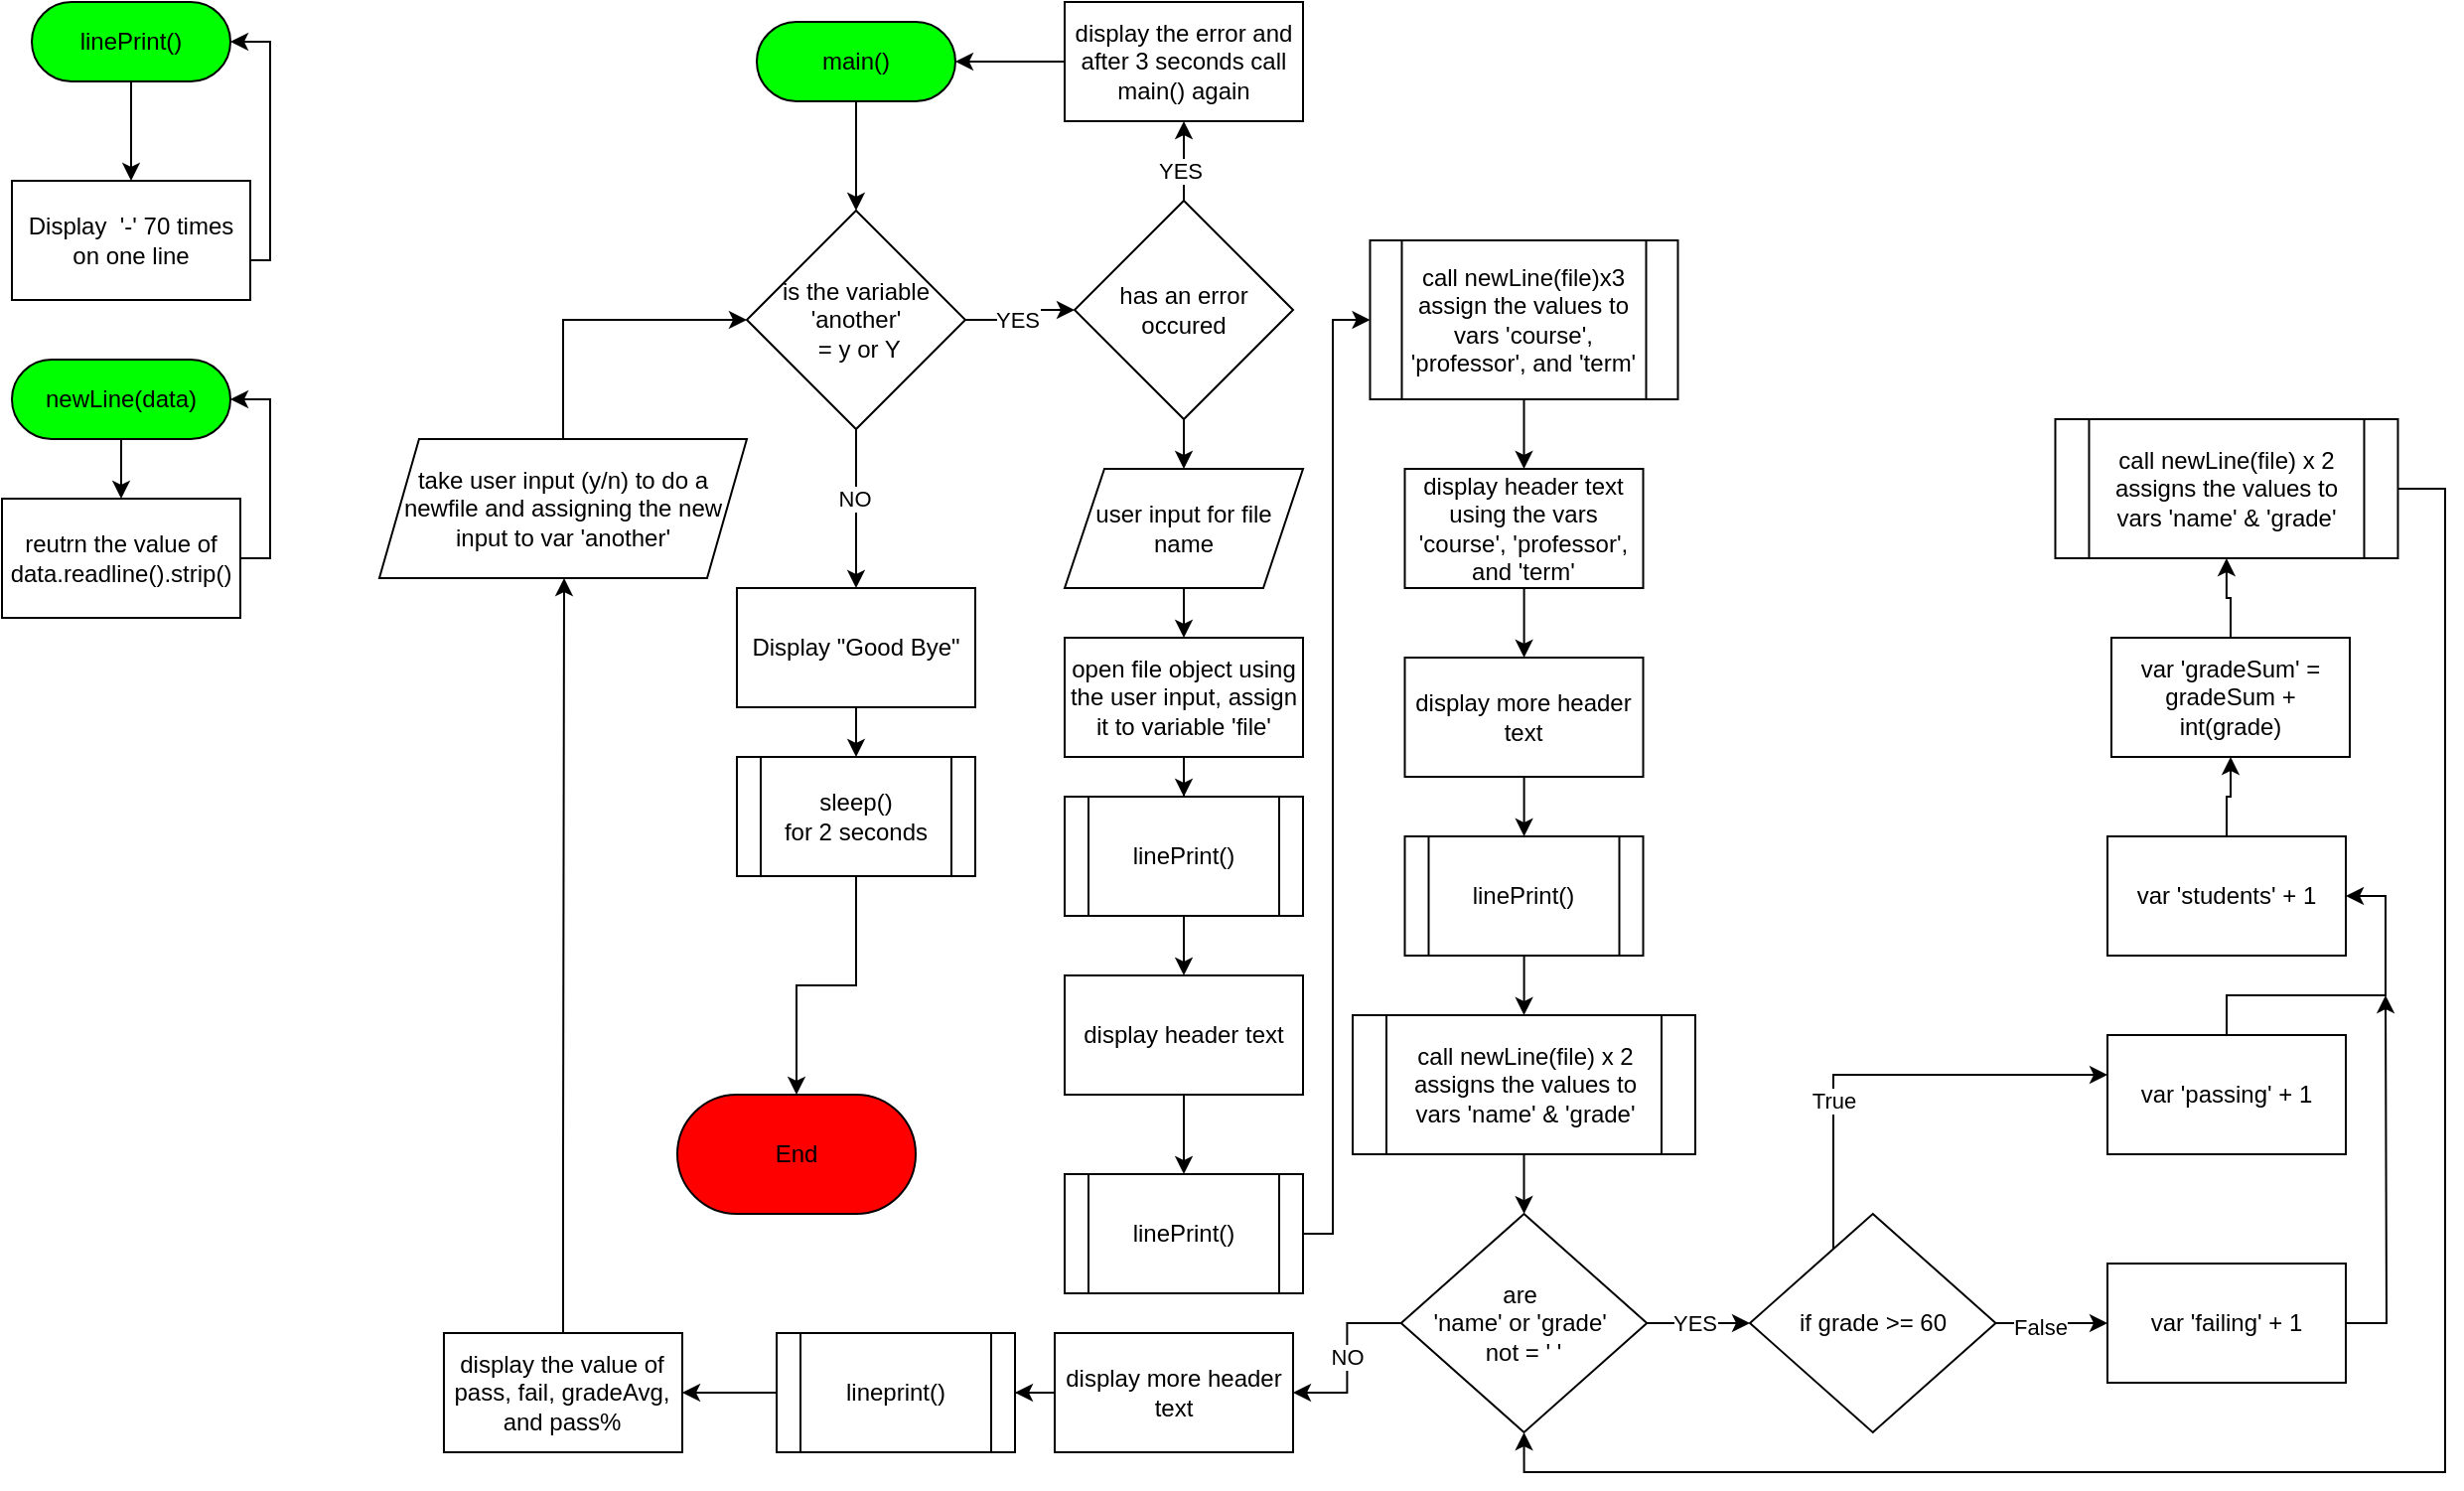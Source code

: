 <mxfile version="22.1.3" type="github">
  <diagram name="Page-1" id="Z9MfVGlIIhzYcIlHKhqI">
    <mxGraphModel dx="2508" dy="853" grid="1" gridSize="10" guides="1" tooltips="1" connect="1" arrows="1" fold="1" page="1" pageScale="1" pageWidth="850" pageHeight="1100" math="0" shadow="0">
      <root>
        <mxCell id="0" />
        <mxCell id="1" parent="0" />
        <mxCell id="muBw0kNhS03gDTI31TaH-17" style="edgeStyle=orthogonalEdgeStyle;rounded=0;orthogonalLoop=1;jettySize=auto;html=1;" edge="1" parent="1" source="muBw0kNhS03gDTI31TaH-1" target="muBw0kNhS03gDTI31TaH-16">
          <mxGeometry relative="1" as="geometry" />
        </mxCell>
        <mxCell id="muBw0kNhS03gDTI31TaH-1" value="main()" style="rounded=1;whiteSpace=wrap;html=1;arcSize=50;fillColor=#00FF00;" vertex="1" parent="1">
          <mxGeometry x="149.99" y="40" width="100" height="40" as="geometry" />
        </mxCell>
        <mxCell id="muBw0kNhS03gDTI31TaH-19" value="" style="edgeStyle=orthogonalEdgeStyle;rounded=0;orthogonalLoop=1;jettySize=auto;html=1;" edge="1" parent="1" source="muBw0kNhS03gDTI31TaH-16" target="muBw0kNhS03gDTI31TaH-18">
          <mxGeometry relative="1" as="geometry" />
        </mxCell>
        <mxCell id="muBw0kNhS03gDTI31TaH-21" value="YES" style="edgeLabel;html=1;align=center;verticalAlign=middle;resizable=0;points=[];" vertex="1" connectable="0" parent="muBw0kNhS03gDTI31TaH-19">
          <mxGeometry x="-0.075" y="2" relative="1" as="geometry">
            <mxPoint as="offset" />
          </mxGeometry>
        </mxCell>
        <mxCell id="muBw0kNhS03gDTI31TaH-23" value="" style="edgeStyle=orthogonalEdgeStyle;rounded=0;orthogonalLoop=1;jettySize=auto;html=1;" edge="1" parent="1" source="muBw0kNhS03gDTI31TaH-16" target="muBw0kNhS03gDTI31TaH-22">
          <mxGeometry relative="1" as="geometry" />
        </mxCell>
        <mxCell id="muBw0kNhS03gDTI31TaH-32" value="NO" style="edgeLabel;html=1;align=center;verticalAlign=middle;resizable=0;points=[];" vertex="1" connectable="0" parent="muBw0kNhS03gDTI31TaH-23">
          <mxGeometry x="-0.143" y="-1" relative="1" as="geometry">
            <mxPoint as="offset" />
          </mxGeometry>
        </mxCell>
        <mxCell id="muBw0kNhS03gDTI31TaH-16" value="&lt;div&gt;is the variable&lt;/div&gt;&lt;div&gt;&#39;another&#39;&lt;/div&gt;&lt;div&gt;&amp;nbsp;= y or Y&lt;/div&gt;" style="rhombus;whiteSpace=wrap;html=1;" vertex="1" parent="1">
          <mxGeometry x="144.99" y="135" width="110" height="110" as="geometry" />
        </mxCell>
        <mxCell id="muBw0kNhS03gDTI31TaH-34" value="" style="edgeStyle=orthogonalEdgeStyle;rounded=0;orthogonalLoop=1;jettySize=auto;html=1;" edge="1" parent="1" source="muBw0kNhS03gDTI31TaH-18" target="muBw0kNhS03gDTI31TaH-33">
          <mxGeometry relative="1" as="geometry" />
        </mxCell>
        <mxCell id="muBw0kNhS03gDTI31TaH-36" value="YES" style="edgeLabel;html=1;align=center;verticalAlign=middle;resizable=0;points=[];" vertex="1" connectable="0" parent="muBw0kNhS03gDTI31TaH-34">
          <mxGeometry x="-0.25" y="2" relative="1" as="geometry">
            <mxPoint as="offset" />
          </mxGeometry>
        </mxCell>
        <mxCell id="muBw0kNhS03gDTI31TaH-38" value="" style="edgeStyle=orthogonalEdgeStyle;rounded=0;orthogonalLoop=1;jettySize=auto;html=1;" edge="1" parent="1" source="muBw0kNhS03gDTI31TaH-18" target="muBw0kNhS03gDTI31TaH-37">
          <mxGeometry relative="1" as="geometry" />
        </mxCell>
        <mxCell id="muBw0kNhS03gDTI31TaH-18" value="has an error occured" style="rhombus;whiteSpace=wrap;html=1;" vertex="1" parent="1">
          <mxGeometry x="310" y="130" width="110" height="110" as="geometry" />
        </mxCell>
        <mxCell id="muBw0kNhS03gDTI31TaH-25" value="" style="edgeStyle=orthogonalEdgeStyle;rounded=0;orthogonalLoop=1;jettySize=auto;html=1;" edge="1" parent="1" source="muBw0kNhS03gDTI31TaH-22" target="muBw0kNhS03gDTI31TaH-24">
          <mxGeometry relative="1" as="geometry" />
        </mxCell>
        <mxCell id="muBw0kNhS03gDTI31TaH-22" value="Display &quot;Good Bye&quot; " style="whiteSpace=wrap;html=1;" vertex="1" parent="1">
          <mxGeometry x="139.99" y="325" width="120" height="60" as="geometry" />
        </mxCell>
        <mxCell id="muBw0kNhS03gDTI31TaH-31" value="" style="edgeStyle=orthogonalEdgeStyle;rounded=0;orthogonalLoop=1;jettySize=auto;html=1;" edge="1" parent="1" source="muBw0kNhS03gDTI31TaH-24" target="muBw0kNhS03gDTI31TaH-30">
          <mxGeometry relative="1" as="geometry" />
        </mxCell>
        <mxCell id="muBw0kNhS03gDTI31TaH-24" value="&lt;div&gt;sleep()&lt;/div&gt;&lt;div&gt;for 2 seconds&lt;br&gt;&lt;/div&gt;" style="shape=process;whiteSpace=wrap;html=1;backgroundOutline=1;" vertex="1" parent="1">
          <mxGeometry x="139.99" y="410" width="120" height="60" as="geometry" />
        </mxCell>
        <mxCell id="muBw0kNhS03gDTI31TaH-30" value="&lt;span style=&quot;background-color: rgb(255, 0, 0);&quot;&gt;End&lt;/span&gt;" style="rounded=1;whiteSpace=wrap;html=1;arcSize=50;fillColor=#FF0000;" vertex="1" parent="1">
          <mxGeometry x="110" y="580" width="120" height="60" as="geometry" />
        </mxCell>
        <mxCell id="muBw0kNhS03gDTI31TaH-35" style="edgeStyle=orthogonalEdgeStyle;rounded=0;orthogonalLoop=1;jettySize=auto;html=1;entryX=1;entryY=0.5;entryDx=0;entryDy=0;" edge="1" parent="1" source="muBw0kNhS03gDTI31TaH-33" target="muBw0kNhS03gDTI31TaH-1">
          <mxGeometry relative="1" as="geometry" />
        </mxCell>
        <mxCell id="muBw0kNhS03gDTI31TaH-33" value="display the error and after 3 seconds call main() again" style="whiteSpace=wrap;html=1;" vertex="1" parent="1">
          <mxGeometry x="305" y="30" width="120" height="60" as="geometry" />
        </mxCell>
        <mxCell id="muBw0kNhS03gDTI31TaH-40" value="" style="edgeStyle=orthogonalEdgeStyle;rounded=0;orthogonalLoop=1;jettySize=auto;html=1;" edge="1" parent="1" source="muBw0kNhS03gDTI31TaH-37" target="muBw0kNhS03gDTI31TaH-39">
          <mxGeometry relative="1" as="geometry" />
        </mxCell>
        <mxCell id="muBw0kNhS03gDTI31TaH-37" value="user input for file name" style="shape=parallelogram;perimeter=parallelogramPerimeter;whiteSpace=wrap;html=1;fixedSize=1;" vertex="1" parent="1">
          <mxGeometry x="305" y="265" width="120" height="60" as="geometry" />
        </mxCell>
        <mxCell id="muBw0kNhS03gDTI31TaH-44" value="" style="edgeStyle=orthogonalEdgeStyle;rounded=0;orthogonalLoop=1;jettySize=auto;html=1;" edge="1" parent="1" source="muBw0kNhS03gDTI31TaH-39" target="muBw0kNhS03gDTI31TaH-43">
          <mxGeometry relative="1" as="geometry" />
        </mxCell>
        <mxCell id="muBw0kNhS03gDTI31TaH-39" value="open file object using the user input, assign it to variable &#39;file&#39;" style="whiteSpace=wrap;html=1;" vertex="1" parent="1">
          <mxGeometry x="305" y="350" width="120" height="60" as="geometry" />
        </mxCell>
        <mxCell id="muBw0kNhS03gDTI31TaH-46" value="" style="edgeStyle=orthogonalEdgeStyle;rounded=0;orthogonalLoop=1;jettySize=auto;html=1;" edge="1" parent="1" source="muBw0kNhS03gDTI31TaH-43" target="muBw0kNhS03gDTI31TaH-45">
          <mxGeometry relative="1" as="geometry" />
        </mxCell>
        <mxCell id="muBw0kNhS03gDTI31TaH-43" value="linePrint()" style="shape=process;whiteSpace=wrap;html=1;backgroundOutline=1;" vertex="1" parent="1">
          <mxGeometry x="305" y="430" width="120" height="60" as="geometry" />
        </mxCell>
        <mxCell id="muBw0kNhS03gDTI31TaH-48" value="" style="edgeStyle=orthogonalEdgeStyle;rounded=0;orthogonalLoop=1;jettySize=auto;html=1;" edge="1" parent="1" source="muBw0kNhS03gDTI31TaH-45" target="muBw0kNhS03gDTI31TaH-47">
          <mxGeometry relative="1" as="geometry" />
        </mxCell>
        <mxCell id="muBw0kNhS03gDTI31TaH-45" value="display header text" style="whiteSpace=wrap;html=1;" vertex="1" parent="1">
          <mxGeometry x="305" y="520" width="120" height="60" as="geometry" />
        </mxCell>
        <mxCell id="muBw0kNhS03gDTI31TaH-50" value="" style="edgeStyle=orthogonalEdgeStyle;rounded=0;orthogonalLoop=1;jettySize=auto;html=1;" edge="1" parent="1" source="muBw0kNhS03gDTI31TaH-47" target="muBw0kNhS03gDTI31TaH-49">
          <mxGeometry relative="1" as="geometry">
            <Array as="points">
              <mxPoint x="440" y="650" />
              <mxPoint x="440" y="190" />
            </Array>
          </mxGeometry>
        </mxCell>
        <mxCell id="muBw0kNhS03gDTI31TaH-47" value="linePrint()" style="shape=process;whiteSpace=wrap;html=1;backgroundOutline=1;" vertex="1" parent="1">
          <mxGeometry x="305" y="620" width="120" height="60" as="geometry" />
        </mxCell>
        <mxCell id="muBw0kNhS03gDTI31TaH-52" value="" style="edgeStyle=orthogonalEdgeStyle;rounded=0;orthogonalLoop=1;jettySize=auto;html=1;" edge="1" parent="1" source="muBw0kNhS03gDTI31TaH-49" target="muBw0kNhS03gDTI31TaH-51">
          <mxGeometry relative="1" as="geometry">
            <Array as="points">
              <mxPoint x="528" y="300" />
              <mxPoint x="528" y="300" />
            </Array>
          </mxGeometry>
        </mxCell>
        <mxCell id="muBw0kNhS03gDTI31TaH-49" value="&lt;div&gt;call newLine(file)x3&lt;/div&gt;&lt;div&gt;assign the values to vars &#39;course&#39;, &#39;professor&#39;, and &#39;term&#39;&lt;br&gt;&lt;/div&gt;" style="shape=process;whiteSpace=wrap;html=1;backgroundOutline=1;" vertex="1" parent="1">
          <mxGeometry x="458.75" y="150" width="155" height="80" as="geometry" />
        </mxCell>
        <mxCell id="muBw0kNhS03gDTI31TaH-54" value="" style="edgeStyle=orthogonalEdgeStyle;rounded=0;orthogonalLoop=1;jettySize=auto;html=1;" edge="1" parent="1" source="muBw0kNhS03gDTI31TaH-51" target="muBw0kNhS03gDTI31TaH-53">
          <mxGeometry relative="1" as="geometry" />
        </mxCell>
        <mxCell id="muBw0kNhS03gDTI31TaH-51" value="display header text using the vars &#39;course&#39;, &#39;professor&#39;, and &#39;term&#39;" style="whiteSpace=wrap;html=1;" vertex="1" parent="1">
          <mxGeometry x="476.25" y="265" width="120" height="60" as="geometry" />
        </mxCell>
        <mxCell id="muBw0kNhS03gDTI31TaH-56" value="" style="edgeStyle=orthogonalEdgeStyle;rounded=0;orthogonalLoop=1;jettySize=auto;html=1;" edge="1" parent="1" source="muBw0kNhS03gDTI31TaH-53" target="muBw0kNhS03gDTI31TaH-55">
          <mxGeometry relative="1" as="geometry" />
        </mxCell>
        <mxCell id="muBw0kNhS03gDTI31TaH-53" value="display more header text" style="whiteSpace=wrap;html=1;" vertex="1" parent="1">
          <mxGeometry x="476.25" y="360" width="120" height="60" as="geometry" />
        </mxCell>
        <mxCell id="muBw0kNhS03gDTI31TaH-58" value="" style="edgeStyle=orthogonalEdgeStyle;rounded=0;orthogonalLoop=1;jettySize=auto;html=1;" edge="1" parent="1" source="muBw0kNhS03gDTI31TaH-55" target="muBw0kNhS03gDTI31TaH-57">
          <mxGeometry relative="1" as="geometry" />
        </mxCell>
        <mxCell id="muBw0kNhS03gDTI31TaH-55" value="linePrint()" style="shape=process;whiteSpace=wrap;html=1;backgroundOutline=1;" vertex="1" parent="1">
          <mxGeometry x="476.25" y="450" width="120" height="60" as="geometry" />
        </mxCell>
        <mxCell id="muBw0kNhS03gDTI31TaH-60" value="" style="edgeStyle=orthogonalEdgeStyle;rounded=0;orthogonalLoop=1;jettySize=auto;html=1;" edge="1" parent="1" source="muBw0kNhS03gDTI31TaH-57" target="muBw0kNhS03gDTI31TaH-59">
          <mxGeometry relative="1" as="geometry" />
        </mxCell>
        <mxCell id="muBw0kNhS03gDTI31TaH-57" value="&lt;div&gt;call newLine(file) x 2&lt;/div&gt;assigns the values to vars &#39;name&#39; &amp;amp; &#39;grade&#39;" style="shape=process;whiteSpace=wrap;html=1;backgroundOutline=1;" vertex="1" parent="1">
          <mxGeometry x="450" y="540" width="172.5" height="70" as="geometry" />
        </mxCell>
        <mxCell id="muBw0kNhS03gDTI31TaH-63" value="NO" style="edgeStyle=orthogonalEdgeStyle;rounded=0;orthogonalLoop=1;jettySize=auto;html=1;" edge="1" parent="1" source="muBw0kNhS03gDTI31TaH-59" target="muBw0kNhS03gDTI31TaH-62">
          <mxGeometry relative="1" as="geometry" />
        </mxCell>
        <mxCell id="muBw0kNhS03gDTI31TaH-73" value="" style="edgeStyle=orthogonalEdgeStyle;rounded=0;orthogonalLoop=1;jettySize=auto;html=1;" edge="1" parent="1" source="muBw0kNhS03gDTI31TaH-59" target="muBw0kNhS03gDTI31TaH-72">
          <mxGeometry relative="1" as="geometry" />
        </mxCell>
        <mxCell id="muBw0kNhS03gDTI31TaH-88" value="YES" style="edgeLabel;html=1;align=center;verticalAlign=middle;resizable=0;points=[];" vertex="1" connectable="0" parent="muBw0kNhS03gDTI31TaH-73">
          <mxGeometry x="-0.08" relative="1" as="geometry">
            <mxPoint as="offset" />
          </mxGeometry>
        </mxCell>
        <mxCell id="muBw0kNhS03gDTI31TaH-59" value="&lt;div&gt;are&amp;nbsp;&lt;/div&gt;&lt;div&gt;&#39;name&#39; or &#39;grade&#39;&amp;nbsp;&lt;/div&gt;&lt;div&gt;not = &#39; &#39; &lt;/div&gt;" style="rhombus;whiteSpace=wrap;html=1;" vertex="1" parent="1">
          <mxGeometry x="474.38" y="640" width="123.75" height="110" as="geometry" />
        </mxCell>
        <mxCell id="muBw0kNhS03gDTI31TaH-65" value="" style="edgeStyle=orthogonalEdgeStyle;rounded=0;orthogonalLoop=1;jettySize=auto;html=1;" edge="1" parent="1" source="muBw0kNhS03gDTI31TaH-62" target="muBw0kNhS03gDTI31TaH-64">
          <mxGeometry relative="1" as="geometry" />
        </mxCell>
        <mxCell id="muBw0kNhS03gDTI31TaH-62" value="display more header text" style="whiteSpace=wrap;html=1;" vertex="1" parent="1">
          <mxGeometry x="299.995" y="700" width="120" height="60" as="geometry" />
        </mxCell>
        <mxCell id="muBw0kNhS03gDTI31TaH-67" value="" style="edgeStyle=orthogonalEdgeStyle;rounded=0;orthogonalLoop=1;jettySize=auto;html=1;" edge="1" parent="1" source="muBw0kNhS03gDTI31TaH-64" target="muBw0kNhS03gDTI31TaH-66">
          <mxGeometry relative="1" as="geometry" />
        </mxCell>
        <mxCell id="muBw0kNhS03gDTI31TaH-64" value="lineprint()" style="shape=process;whiteSpace=wrap;html=1;backgroundOutline=1;" vertex="1" parent="1">
          <mxGeometry x="160.005" y="700" width="120" height="60" as="geometry" />
        </mxCell>
        <mxCell id="muBw0kNhS03gDTI31TaH-70" value="" style="edgeStyle=orthogonalEdgeStyle;rounded=0;orthogonalLoop=1;jettySize=auto;html=1;" edge="1" parent="1" source="muBw0kNhS03gDTI31TaH-66" target="muBw0kNhS03gDTI31TaH-69">
          <mxGeometry relative="1" as="geometry">
            <Array as="points">
              <mxPoint x="53" y="610" />
              <mxPoint x="53" y="610" />
            </Array>
          </mxGeometry>
        </mxCell>
        <mxCell id="muBw0kNhS03gDTI31TaH-66" value="display the value of pass, fail, gradeAvg, and pass%" style="whiteSpace=wrap;html=1;" vertex="1" parent="1">
          <mxGeometry x="-7.515" y="700" width="120" height="60" as="geometry" />
        </mxCell>
        <mxCell id="muBw0kNhS03gDTI31TaH-71" style="edgeStyle=orthogonalEdgeStyle;rounded=0;orthogonalLoop=1;jettySize=auto;html=1;entryX=0;entryY=0.5;entryDx=0;entryDy=0;" edge="1" parent="1" source="muBw0kNhS03gDTI31TaH-69" target="muBw0kNhS03gDTI31TaH-16">
          <mxGeometry relative="1" as="geometry" />
        </mxCell>
        <mxCell id="muBw0kNhS03gDTI31TaH-69" value="take user input (y/n) to do a newfile and assigning the new input to var &#39;another&#39;" style="shape=parallelogram;perimeter=parallelogramPerimeter;whiteSpace=wrap;html=1;fixedSize=1;" vertex="1" parent="1">
          <mxGeometry x="-40.02" y="250" width="185.01" height="70" as="geometry" />
        </mxCell>
        <mxCell id="muBw0kNhS03gDTI31TaH-83" value="" style="edgeStyle=orthogonalEdgeStyle;rounded=0;orthogonalLoop=1;jettySize=auto;html=1;" edge="1" parent="1" source="muBw0kNhS03gDTI31TaH-72" target="muBw0kNhS03gDTI31TaH-82">
          <mxGeometry relative="1" as="geometry">
            <Array as="points">
              <mxPoint x="692" y="570" />
            </Array>
          </mxGeometry>
        </mxCell>
        <mxCell id="muBw0kNhS03gDTI31TaH-84" value="True" style="edgeLabel;html=1;align=center;verticalAlign=middle;resizable=0;points=[];" vertex="1" connectable="0" parent="muBw0kNhS03gDTI31TaH-83">
          <mxGeometry x="-0.338" relative="1" as="geometry">
            <mxPoint as="offset" />
          </mxGeometry>
        </mxCell>
        <mxCell id="muBw0kNhS03gDTI31TaH-86" value="" style="edgeStyle=orthogonalEdgeStyle;rounded=0;orthogonalLoop=1;jettySize=auto;html=1;" edge="1" parent="1" source="muBw0kNhS03gDTI31TaH-72" target="muBw0kNhS03gDTI31TaH-85">
          <mxGeometry relative="1" as="geometry" />
        </mxCell>
        <mxCell id="muBw0kNhS03gDTI31TaH-89" value="False" style="edgeLabel;html=1;align=center;verticalAlign=middle;resizable=0;points=[];" vertex="1" connectable="0" parent="muBw0kNhS03gDTI31TaH-86">
          <mxGeometry x="-0.244" y="-2" relative="1" as="geometry">
            <mxPoint as="offset" />
          </mxGeometry>
        </mxCell>
        <mxCell id="muBw0kNhS03gDTI31TaH-72" value="if grade &amp;gt;= 60 " style="rhombus;whiteSpace=wrap;html=1;" vertex="1" parent="1">
          <mxGeometry x="650" y="640" width="123.75" height="110" as="geometry" />
        </mxCell>
        <mxCell id="muBw0kNhS03gDTI31TaH-74" style="edgeStyle=orthogonalEdgeStyle;rounded=0;orthogonalLoop=1;jettySize=auto;html=1;entryX=1;entryY=0.5;entryDx=0;entryDy=0;" edge="1" parent="1" source="muBw0kNhS03gDTI31TaH-75" target="muBw0kNhS03gDTI31TaH-81">
          <mxGeometry relative="1" as="geometry">
            <Array as="points">
              <mxPoint x="-95" y="160" />
              <mxPoint x="-95" y="50" />
            </Array>
          </mxGeometry>
        </mxCell>
        <mxCell id="muBw0kNhS03gDTI31TaH-75" value="Display&amp;nbsp; &#39;-&#39; 70 times on one line" style="rounded=1;whiteSpace=wrap;html=1;arcSize=0;" vertex="1" parent="1">
          <mxGeometry x="-225" y="120" width="120" height="60" as="geometry" />
        </mxCell>
        <mxCell id="muBw0kNhS03gDTI31TaH-76" value="" style="edgeStyle=orthogonalEdgeStyle;rounded=0;orthogonalLoop=1;jettySize=auto;html=1;" edge="1" parent="1" source="muBw0kNhS03gDTI31TaH-77">
          <mxGeometry relative="1" as="geometry">
            <mxPoint x="-170" y="280" as="targetPoint" />
          </mxGeometry>
        </mxCell>
        <mxCell id="muBw0kNhS03gDTI31TaH-77" value="newLine(data)" style="rounded=1;whiteSpace=wrap;html=1;arcSize=50;fillColor=#00FF00;" vertex="1" parent="1">
          <mxGeometry x="-225" y="210" width="110" height="40" as="geometry" />
        </mxCell>
        <mxCell id="muBw0kNhS03gDTI31TaH-78" style="edgeStyle=orthogonalEdgeStyle;rounded=0;orthogonalLoop=1;jettySize=auto;html=1;entryX=1;entryY=0.5;entryDx=0;entryDy=0;" edge="1" parent="1" source="muBw0kNhS03gDTI31TaH-79" target="muBw0kNhS03gDTI31TaH-77">
          <mxGeometry relative="1" as="geometry">
            <Array as="points">
              <mxPoint x="-95" y="310" />
              <mxPoint x="-95" y="230" />
            </Array>
          </mxGeometry>
        </mxCell>
        <mxCell id="muBw0kNhS03gDTI31TaH-79" value="&lt;div&gt;reutrn the value of&lt;/div&gt;&lt;div&gt;data.readline().strip()&lt;br&gt;&lt;/div&gt;" style="rounded=0;whiteSpace=wrap;html=1;" vertex="1" parent="1">
          <mxGeometry x="-230" y="280" width="120" height="60" as="geometry" />
        </mxCell>
        <mxCell id="muBw0kNhS03gDTI31TaH-80" style="edgeStyle=orthogonalEdgeStyle;rounded=0;orthogonalLoop=1;jettySize=auto;html=1;entryX=0.5;entryY=0;entryDx=0;entryDy=0;" edge="1" parent="1" source="muBw0kNhS03gDTI31TaH-81" target="muBw0kNhS03gDTI31TaH-75">
          <mxGeometry relative="1" as="geometry" />
        </mxCell>
        <mxCell id="muBw0kNhS03gDTI31TaH-81" value="linePrint()" style="rounded=1;whiteSpace=wrap;html=1;arcSize=50;fillColor=#00FF00;" vertex="1" parent="1">
          <mxGeometry x="-215" y="30" width="100" height="40" as="geometry" />
        </mxCell>
        <mxCell id="muBw0kNhS03gDTI31TaH-91" style="edgeStyle=orthogonalEdgeStyle;rounded=0;orthogonalLoop=1;jettySize=auto;html=1;entryX=1;entryY=0.5;entryDx=0;entryDy=0;" edge="1" parent="1" source="muBw0kNhS03gDTI31TaH-82" target="muBw0kNhS03gDTI31TaH-90">
          <mxGeometry relative="1" as="geometry" />
        </mxCell>
        <mxCell id="muBw0kNhS03gDTI31TaH-82" value="var &#39;passing&#39; + 1" style="whiteSpace=wrap;html=1;" vertex="1" parent="1">
          <mxGeometry x="830.005" y="550" width="120" height="60" as="geometry" />
        </mxCell>
        <mxCell id="muBw0kNhS03gDTI31TaH-92" style="edgeStyle=orthogonalEdgeStyle;rounded=0;orthogonalLoop=1;jettySize=auto;html=1;" edge="1" parent="1" source="muBw0kNhS03gDTI31TaH-85">
          <mxGeometry relative="1" as="geometry">
            <mxPoint x="970" y="530" as="targetPoint" />
          </mxGeometry>
        </mxCell>
        <mxCell id="muBw0kNhS03gDTI31TaH-85" value="var &#39;failing&#39; + 1" style="whiteSpace=wrap;html=1;" vertex="1" parent="1">
          <mxGeometry x="829.995" y="665" width="120" height="60" as="geometry" />
        </mxCell>
        <mxCell id="muBw0kNhS03gDTI31TaH-94" value="" style="edgeStyle=orthogonalEdgeStyle;rounded=0;orthogonalLoop=1;jettySize=auto;html=1;" edge="1" parent="1" source="muBw0kNhS03gDTI31TaH-90" target="muBw0kNhS03gDTI31TaH-93">
          <mxGeometry relative="1" as="geometry" />
        </mxCell>
        <mxCell id="muBw0kNhS03gDTI31TaH-90" value="var &#39;students&#39; + 1" style="rounded=0;whiteSpace=wrap;html=1;" vertex="1" parent="1">
          <mxGeometry x="830.01" y="450" width="120" height="60" as="geometry" />
        </mxCell>
        <mxCell id="muBw0kNhS03gDTI31TaH-98" value="" style="edgeStyle=orthogonalEdgeStyle;rounded=0;orthogonalLoop=1;jettySize=auto;html=1;" edge="1" parent="1" source="muBw0kNhS03gDTI31TaH-93" target="muBw0kNhS03gDTI31TaH-97">
          <mxGeometry relative="1" as="geometry" />
        </mxCell>
        <mxCell id="muBw0kNhS03gDTI31TaH-93" value="var &#39;gradeSum&#39; = gradeSum + int(grade) " style="rounded=0;whiteSpace=wrap;html=1;" vertex="1" parent="1">
          <mxGeometry x="831.99" y="350" width="120" height="60" as="geometry" />
        </mxCell>
        <mxCell id="muBw0kNhS03gDTI31TaH-99" style="edgeStyle=orthogonalEdgeStyle;rounded=0;orthogonalLoop=1;jettySize=auto;html=1;entryX=0.5;entryY=1;entryDx=0;entryDy=0;" edge="1" parent="1" source="muBw0kNhS03gDTI31TaH-97" target="muBw0kNhS03gDTI31TaH-59">
          <mxGeometry relative="1" as="geometry">
            <Array as="points">
              <mxPoint x="1000" y="275" />
              <mxPoint x="1000" y="770" />
              <mxPoint x="536" y="770" />
            </Array>
          </mxGeometry>
        </mxCell>
        <mxCell id="muBw0kNhS03gDTI31TaH-97" value="&lt;div&gt;call newLine(file) x 2&lt;/div&gt;assigns the values to vars &#39;name&#39; &amp;amp; &#39;grade&#39;" style="shape=process;whiteSpace=wrap;html=1;backgroundOutline=1;" vertex="1" parent="1">
          <mxGeometry x="803.74" y="240" width="172.5" height="70" as="geometry" />
        </mxCell>
      </root>
    </mxGraphModel>
  </diagram>
</mxfile>
